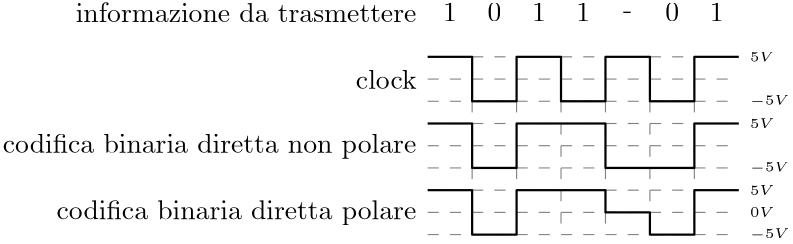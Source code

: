 <?xml version="1.0"?>
<!DOCTYPE ipe SYSTEM "ipe.dtd">
<ipe version="70218" creator="Ipe 7.2.28">
<info created="D:20241105232218" modified="D:20241105232218"/>
<ipestyle name="basic">
<symbol name="arrow/arc(spx)">
<path stroke="sym-stroke" fill="sym-stroke" pen="sym-pen">
0 0 m
-1 0.333 l
-1 -0.333 l
h
</path>
</symbol>
<symbol name="arrow/farc(spx)">
<path stroke="sym-stroke" fill="white" pen="sym-pen">
0 0 m
-1 0.333 l
-1 -0.333 l
h
</path>
</symbol>
<symbol name="arrow/ptarc(spx)">
<path stroke="sym-stroke" fill="sym-stroke" pen="sym-pen">
0 0 m
-1 0.333 l
-0.8 0 l
-1 -0.333 l
h
</path>
</symbol>
<symbol name="arrow/fptarc(spx)">
<path stroke="sym-stroke" fill="white" pen="sym-pen">
0 0 m
-1 0.333 l
-0.8 0 l
-1 -0.333 l
h
</path>
</symbol>
<symbol name="mark/circle(sx)" transformations="translations">
<path fill="sym-stroke">
0.6 0 0 0.6 0 0 e
0.4 0 0 0.4 0 0 e
</path>
</symbol>
<symbol name="mark/disk(sx)" transformations="translations">
<path fill="sym-stroke">
0.6 0 0 0.6 0 0 e
</path>
</symbol>
<symbol name="mark/fdisk(sfx)" transformations="translations">
<group>
<path fill="sym-fill">
0.5 0 0 0.5 0 0 e
</path>
<path fill="sym-stroke" fillrule="eofill">
0.6 0 0 0.6 0 0 e
0.4 0 0 0.4 0 0 e
</path>
</group>
</symbol>
<symbol name="mark/box(sx)" transformations="translations">
<path fill="sym-stroke" fillrule="eofill">
-0.6 -0.6 m
0.6 -0.6 l
0.6 0.6 l
-0.6 0.6 l
h
-0.4 -0.4 m
0.4 -0.4 l
0.4 0.4 l
-0.4 0.4 l
h
</path>
</symbol>
<symbol name="mark/square(sx)" transformations="translations">
<path fill="sym-stroke">
-0.6 -0.6 m
0.6 -0.6 l
0.6 0.6 l
-0.6 0.6 l
h
</path>
</symbol>
<symbol name="mark/fsquare(sfx)" transformations="translations">
<group>
<path fill="sym-fill">
-0.5 -0.5 m
0.5 -0.5 l
0.5 0.5 l
-0.5 0.5 l
h
</path>
<path fill="sym-stroke" fillrule="eofill">
-0.6 -0.6 m
0.6 -0.6 l
0.6 0.6 l
-0.6 0.6 l
h
-0.4 -0.4 m
0.4 -0.4 l
0.4 0.4 l
-0.4 0.4 l
h
</path>
</group>
</symbol>
<symbol name="mark/cross(sx)" transformations="translations">
<group>
<path fill="sym-stroke">
-0.43 -0.57 m
0.57 0.43 l
0.43 0.57 l
-0.57 -0.43 l
h
</path>
<path fill="sym-stroke">
-0.43 0.57 m
0.57 -0.43 l
0.43 -0.57 l
-0.57 0.43 l
h
</path>
</group>
</symbol>
<symbol name="arrow/fnormal(spx)">
<path stroke="sym-stroke" fill="white" pen="sym-pen">
0 0 m
-1 0.333 l
-1 -0.333 l
h
</path>
</symbol>
<symbol name="arrow/pointed(spx)">
<path stroke="sym-stroke" fill="sym-stroke" pen="sym-pen">
0 0 m
-1 0.333 l
-0.8 0 l
-1 -0.333 l
h
</path>
</symbol>
<symbol name="arrow/fpointed(spx)">
<path stroke="sym-stroke" fill="white" pen="sym-pen">
0 0 m
-1 0.333 l
-0.8 0 l
-1 -0.333 l
h
</path>
</symbol>
<symbol name="arrow/linear(spx)">
<path stroke="sym-stroke" pen="sym-pen">
-1 0.333 m
0 0 l
-1 -0.333 l
</path>
</symbol>
<symbol name="arrow/fdouble(spx)">
<path stroke="sym-stroke" fill="white" pen="sym-pen">
0 0 m
-1 0.333 l
-1 -0.333 l
h
-1 0 m
-2 0.333 l
-2 -0.333 l
h
</path>
</symbol>
<symbol name="arrow/double(spx)">
<path stroke="sym-stroke" fill="sym-stroke" pen="sym-pen">
0 0 m
-1 0.333 l
-1 -0.333 l
h
-1 0 m
-2 0.333 l
-2 -0.333 l
h
</path>
</symbol>
<symbol name="arrow/mid-normal(spx)">
<path stroke="sym-stroke" fill="sym-stroke" pen="sym-pen">
0.5 0 m
-0.5 0.333 l
-0.5 -0.333 l
h
</path>
</symbol>
<symbol name="arrow/mid-fnormal(spx)">
<path stroke="sym-stroke" fill="white" pen="sym-pen">
0.5 0 m
-0.5 0.333 l
-0.5 -0.333 l
h
</path>
</symbol>
<symbol name="arrow/mid-pointed(spx)">
<path stroke="sym-stroke" fill="sym-stroke" pen="sym-pen">
0.5 0 m
-0.5 0.333 l
-0.3 0 l
-0.5 -0.333 l
h
</path>
</symbol>
<symbol name="arrow/mid-fpointed(spx)">
<path stroke="sym-stroke" fill="white" pen="sym-pen">
0.5 0 m
-0.5 0.333 l
-0.3 0 l
-0.5 -0.333 l
h
</path>
</symbol>
<symbol name="arrow/mid-double(spx)">
<path stroke="sym-stroke" fill="sym-stroke" pen="sym-pen">
1 0 m
0 0.333 l
0 -0.333 l
h
0 0 m
-1 0.333 l
-1 -0.333 l
h
</path>
</symbol>
<symbol name="arrow/mid-fdouble(spx)">
<path stroke="sym-stroke" fill="white" pen="sym-pen">
1 0 m
0 0.333 l
0 -0.333 l
h
0 0 m
-1 0.333 l
-1 -0.333 l
h
</path>
</symbol>
<anglesize name="22.5 deg" value="22.5"/>
<anglesize name="30 deg" value="30"/>
<anglesize name="45 deg" value="45"/>
<anglesize name="60 deg" value="60"/>
<anglesize name="90 deg" value="90"/>
<arrowsize name="large" value="10"/>
<arrowsize name="small" value="5"/>
<arrowsize name="tiny" value="3"/>
<color name="blue" value="0 0 1"/>
<color name="brown" value="0.647 0.165 0.165"/>
<color name="darkblue" value="0 0 0.545"/>
<color name="darkcyan" value="0 0.545 0.545"/>
<color name="darkgray" value="0.663"/>
<color name="darkgreen" value="0 0.392 0"/>
<color name="darkmagenta" value="0.545 0 0.545"/>
<color name="darkorange" value="1 0.549 0"/>
<color name="darkred" value="0.545 0 0"/>
<color name="gold" value="1 0.843 0"/>
<color name="gray" value="0.745"/>
<color name="green" value="0 1 0"/>
<color name="lightblue" value="0.678 0.847 0.902"/>
<color name="lightcyan" value="0.878 1 1"/>
<color name="lightgray" value="0.827"/>
<color name="lightgreen" value="0.565 0.933 0.565"/>
<color name="lightyellow" value="1 1 0.878"/>
<color name="navy" value="0 0 0.502"/>
<color name="orange" value="1 0.647 0"/>
<color name="pink" value="1 0.753 0.796"/>
<color name="purple" value="0.627 0.125 0.941"/>
<color name="red" value="1 0 0"/>
<color name="seagreen" value="0.18 0.545 0.341"/>
<color name="turquoise" value="0.251 0.878 0.816"/>
<color name="violet" value="0.933 0.51 0.933"/>
<color name="yellow" value="1 1 0"/>
<dashstyle name="dash dot dotted" value="[4 2 1 2 1 2] 0"/>
<dashstyle name="dash dotted" value="[4 2 1 2] 0"/>
<dashstyle name="dashed" value="[4] 0"/>
<dashstyle name="dotted" value="[1 3] 0"/>
<gridsize name="10 pts (~3.5 mm)" value="10"/>
<gridsize name="14 pts (~5 mm)" value="14"/>
<gridsize name="16 pts (~6 mm)" value="16"/>
<gridsize name="20 pts (~7 mm)" value="20"/>
<gridsize name="28 pts (~10 mm)" value="28"/>
<gridsize name="32 pts (~12 mm)" value="32"/>
<gridsize name="4 pts" value="4"/>
<gridsize name="56 pts (~20 mm)" value="56"/>
<gridsize name="8 pts (~3 mm)" value="8"/>
<opacity name="10%" value="0.1"/>
<opacity name="30%" value="0.3"/>
<opacity name="50%" value="0.5"/>
<opacity name="75%" value="0.75"/>
<pen name="fat" value="1.2"/>
<pen name="heavier" value="0.8"/>
<pen name="ultrafat" value="2"/>
<symbolsize name="large" value="5"/>
<symbolsize name="small" value="2"/>
<symbolsize name="tiny" value="1.1"/>
<textsize name="Huge" value="\Huge"/>
<textsize name="LARGE" value="\LARGE"/>
<textsize name="Large" value="\Large"/>
<textsize name="footnote" value="\footnotesize"/>
<textsize name="huge" value="\huge"/>
<textsize name="large" value="\large"/>
<textsize name="script" value="\scriptsize"/>
<textsize name="small" value="\small"/>
<textsize name="tiny" value="\tiny"/>
<textstyle name="center" begin="\begin{center}" end="\end{center}"/>
<textstyle name="item" begin="\begin{itemize}\item{}" end="\end{itemize}"/>
<textstyle name="itemize" begin="\begin{itemize}" end="\end{itemize}"/>
<tiling name="falling" angle="-60" step="4" width="1"/>
<tiling name="rising" angle="30" step="4" width="1"/>
</ipestyle>
<page>
<layer name="alpha"/>
<view layers="alpha" active="alpha"/>
<text layer="alpha" matrix="1 0 0 1 36 0" transformations="translations" pos="168 712" stroke="black" type="label" width="122.734" height="6.918" depth="0" halign="right" valign="center">informazione da trasmettere</text>
<text matrix="1 0 0 1 36 -24" transformations="translations" pos="168 712" stroke="black" type="label" width="21.863" height="6.918" depth="0" halign="right" valign="center">clock</text>
<text matrix="1 0 0 1 36 -48" transformations="translations" pos="168 712" stroke="black" type="label" width="148.969" height="6.926" depth="1.93" halign="right" valign="center">codifica binaria diretta non polare</text>
<text matrix="1 0 0 1 36 -72" transformations="translations" pos="168 712" stroke="black" type="label" width="129.598" height="6.926" depth="1.93" halign="right" valign="center">codifica binaria diretta polare</text>
<path matrix="1 0 0 1 0 -8" stroke="0.502" dash="dashed">
208 704 m
320 704 l
</path>
<path matrix="1 0 0 1 0 -24" stroke="0.502" dash="dashed">
208 704 m
320 704 l
</path>
<path matrix="1 0 0 1 0 -32" stroke="0.502" dash="dashed">
208 704 m
320 704 l
</path>
<path matrix="1 0 0 1 0 -48" stroke="0.502" dash="dashed">
208 704 m
320 704 l
</path>
<path matrix="1 0 0 1 0 -56" stroke="0.502" dash="dashed">
208 704 m
320 704 l
</path>
<path matrix="1 0 0 1 0 -72" stroke="0.502" dash="dashed">
208 704 m
320 704 l
</path>
<path stroke="0.502" dash="dashed">
224 696 m
224 632 l
</path>
<path matrix="1 0 0 1 16 0" stroke="0.502" dash="dashed">
224 696 m
224 632 l
</path>
<path matrix="1 0 0 1 32 0" stroke="0.502" dash="dashed">
224 696 m
224 632 l
</path>
<path matrix="1 0 0 1 48 0" stroke="0.502" dash="dashed">
224 696 m
224 632 l
</path>
<path matrix="1 0 0 1 64 0" stroke="0.502" dash="dashed">
224 696 m
224 632 l
</path>
<path matrix="1 0 0 1 80 0" stroke="0.502" dash="dashed">
224 696 m
224 632 l
</path>
<text matrix="1 0 0 1 48 0" transformations="translations" pos="168 712" stroke="black" type="label" width="4.981" height="6.42" depth="0" halign="center" valign="center">1</text>
<text matrix="1 0 0 1 64 0" transformations="translations" pos="168 712" stroke="black" type="label" width="4.981" height="6.42" depth="0" halign="center" valign="center">0</text>
<text matrix="1 0 0 1 80 0" transformations="translations" pos="168 712" stroke="black" type="label" width="4.981" height="6.42" depth="0" halign="center" valign="center">1</text>
<text matrix="1 0 0 1 96 0" transformations="translations" pos="168 712" stroke="black" type="label" width="4.981" height="6.42" depth="0" halign="center" valign="center">1</text>
<text matrix="1 0 0 1 112 0" transformations="translations" pos="168 712" stroke="black" type="label" width="3.321" height="4.289" depth="0" halign="center" valign="center">-</text>
<text matrix="1 0 0 1 128 0" transformations="translations" pos="168 712" stroke="black" type="label" width="4.981" height="6.42" depth="0" halign="center" valign="center">0</text>
<text matrix="1 0 0 1 144 0" transformations="translations" pos="168 712" stroke="black" type="label" width="4.981" height="6.42" depth="0" halign="center" valign="center">1</text>
<text matrix="1 0 0 1 156 -16" transformations="translations" pos="168 712" stroke="black" type="label" width="8.897" height="3.404" depth="0" valign="center" size="tiny" style="math">5V</text>
<text matrix="1 0 0 1 156 -32" transformations="translations" pos="168 712" stroke="black" type="label" width="14.294" height="3.404" depth="0.83" valign="center" size="tiny" style="math">-5V</text>
<text matrix="1 0 0 1 156 -40" transformations="translations" pos="168 712" stroke="black" type="label" width="8.897" height="3.404" depth="0" valign="center" size="tiny" style="math">5V</text>
<text matrix="1 0 0 1 156 -56" transformations="translations" pos="168 712" stroke="black" type="label" width="14.294" height="3.404" depth="0.83" valign="center" size="tiny" style="math">-5V</text>
<text matrix="1 0 0 1 156 -64" transformations="translations" pos="168 712" stroke="black" type="label" width="8.897" height="3.404" depth="0" valign="center" size="tiny" style="math">5V</text>
<text matrix="1 0 0 1 156 -72" transformations="translations" pos="168 712" stroke="black" type="label" width="8.897" height="3.404" depth="0" valign="center" size="tiny" style="math">0V</text>
<text matrix="1 0 0 1 156 -80" transformations="translations" pos="168 712" stroke="black" type="label" width="14.294" height="3.404" depth="0.83" valign="center" size="tiny" style="math">-5V</text>
<path matrix="1 0 0 1 0 -64" stroke="0.502" dash="dashed">
208 704 m
320 704 l
</path>
<path matrix="1 0 0 1 0 -40" stroke="0.502" dash="dashed">
208 704 m
320 704 l
</path>
<path matrix="1 0 0 1 0 -16" stroke="0.502" dash="dashed">
208 704 m
320 704 l
</path>
<path matrix="1 0 0 1 0 -24" stroke="0" pen="heavier">
208 696 m
224 696 l
224 680 l
240 680 l
240 696 l
272 696 l
272 680 l
304 680 l
304 696 l
320 696 l
</path>
<path stroke="0" pen="heavier">
208 696 m
224 696 l
224 680 l
240 680 l
240 696 l
256 696 l
256 680 l
272 680 l
272 696 l
288 696 l
288 680 l
304 680 l
304 696 l
320 696 l
</path>
<path stroke="0" pen="heavier">
208 648 m
224 648 l
224 632 l
240 632 l
240 648 l
256 648 l
272 648 l
272 640 l
288 640 l
288 632 l
304 632 l
304 648 l
316 648 l
320 648 l
</path>
</page>
</ipe>
